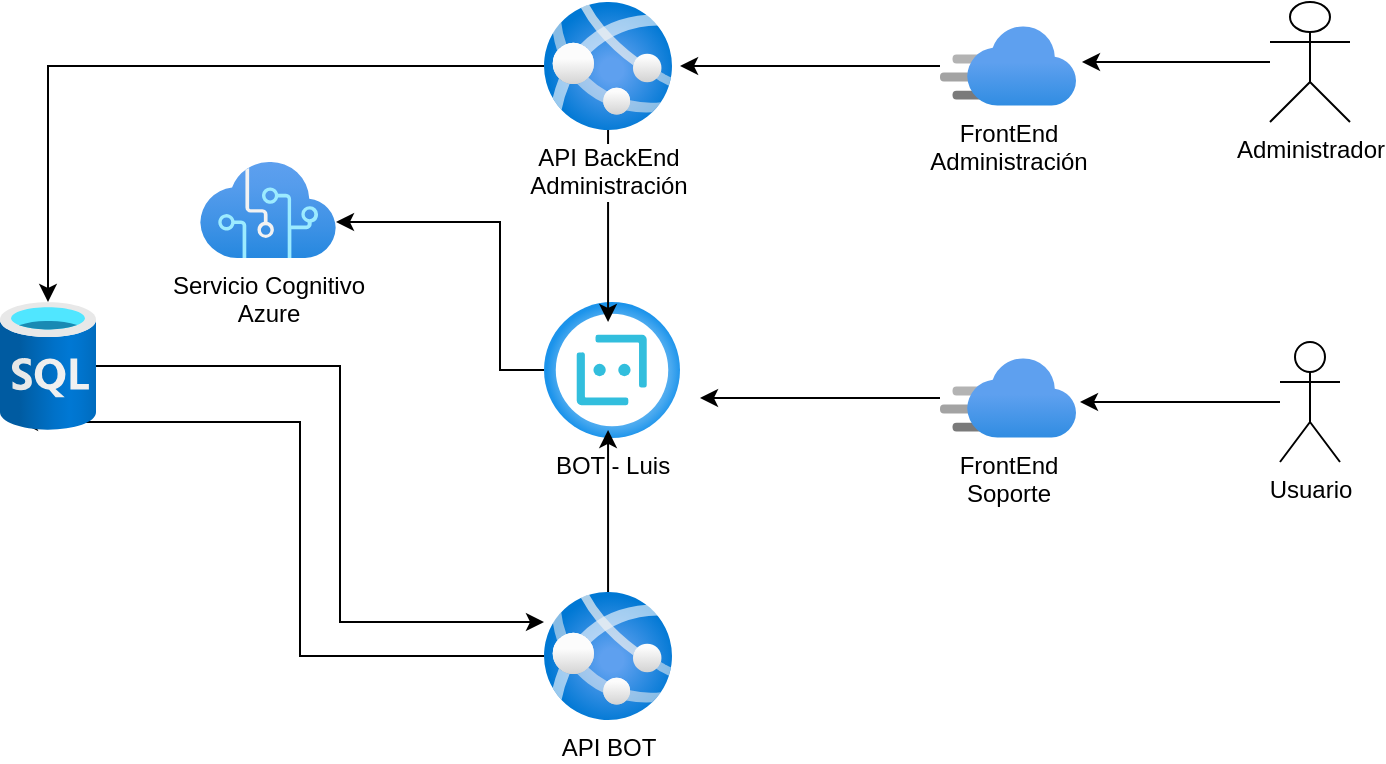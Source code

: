 <mxfile version="14.6.11" type="github" pages="2">
  <diagram id="yzrDxugUBzy7MwYX6YMi" name="General">
    <mxGraphModel dx="2249" dy="794" grid="1" gridSize="10" guides="1" tooltips="1" connect="1" arrows="1" fold="1" page="1" pageScale="1" pageWidth="827" pageHeight="1169" math="0" shadow="0">
      <root>
        <mxCell id="0" />
        <mxCell id="1" parent="0" />
        <mxCell id="NbvLRPV5zqQ-gS-G9C2f-6" style="edgeStyle=orthogonalEdgeStyle;rounded=0;orthogonalLoop=1;jettySize=auto;html=1;" edge="1" parent="1" source="sCG8SnL8BWODsKmGUk7c-1" target="NbvLRPV5zqQ-gS-G9C2f-4">
          <mxGeometry relative="1" as="geometry">
            <Array as="points">
              <mxPoint x="220" y="474" />
              <mxPoint x="220" y="400" />
            </Array>
          </mxGeometry>
        </mxCell>
        <mxCell id="sCG8SnL8BWODsKmGUk7c-1" value="BOT - Luis" style="aspect=fixed;html=1;points=[];align=center;image;fontSize=12;image=img/lib/azure2/ai_machine_learning/Bot_Services.svg;" vertex="1" parent="1">
          <mxGeometry x="242" y="440" width="68" height="68" as="geometry" />
        </mxCell>
        <mxCell id="NbvLRPV5zqQ-gS-G9C2f-3" style="edgeStyle=orthogonalEdgeStyle;rounded=0;orthogonalLoop=1;jettySize=auto;html=1;entryX=1.044;entryY=0.45;entryDx=0;entryDy=0;entryPerimeter=0;" edge="1" parent="1" source="sCG8SnL8BWODsKmGUk7c-2" target="NbvLRPV5zqQ-gS-G9C2f-1">
          <mxGeometry relative="1" as="geometry" />
        </mxCell>
        <mxCell id="sCG8SnL8BWODsKmGUk7c-2" value="Administrador" style="shape=umlActor;verticalLabelPosition=bottom;verticalAlign=top;html=1;" vertex="1" parent="1">
          <mxGeometry x="605" y="290" width="40" height="60" as="geometry" />
        </mxCell>
        <mxCell id="sCG8SnL8BWODsKmGUk7c-24" style="edgeStyle=orthogonalEdgeStyle;rounded=0;orthogonalLoop=1;jettySize=auto;html=1;" edge="1" parent="1" source="sCG8SnL8BWODsKmGUk7c-3">
          <mxGeometry relative="1" as="geometry">
            <mxPoint x="510" y="490" as="targetPoint" />
          </mxGeometry>
        </mxCell>
        <mxCell id="sCG8SnL8BWODsKmGUk7c-3" value="Usuario" style="shape=umlActor;verticalLabelPosition=bottom;verticalAlign=top;html=1;" vertex="1" parent="1">
          <mxGeometry x="610" y="460" width="30" height="60" as="geometry" />
        </mxCell>
        <mxCell id="sCG8SnL8BWODsKmGUk7c-14" style="edgeStyle=orthogonalEdgeStyle;rounded=0;orthogonalLoop=1;jettySize=auto;html=1;" edge="1" parent="1" source="sCG8SnL8BWODsKmGUk7c-5" target="sCG8SnL8BWODsKmGUk7c-10">
          <mxGeometry relative="1" as="geometry" />
        </mxCell>
        <mxCell id="sCG8SnL8BWODsKmGUk7c-15" style="edgeStyle=orthogonalEdgeStyle;rounded=0;orthogonalLoop=1;jettySize=auto;html=1;entryX=0.471;entryY=0.147;entryDx=0;entryDy=0;entryPerimeter=0;" edge="1" parent="1" source="sCG8SnL8BWODsKmGUk7c-5" target="sCG8SnL8BWODsKmGUk7c-1">
          <mxGeometry relative="1" as="geometry" />
        </mxCell>
        <mxCell id="sCG8SnL8BWODsKmGUk7c-5" value="API BackEnd&lt;br&gt;Administración" style="aspect=fixed;html=1;points=[];align=center;image;fontSize=12;image=img/lib/azure2/app_services/App_Services.svg;" vertex="1" parent="1">
          <mxGeometry x="242" y="290" width="64" height="64" as="geometry" />
        </mxCell>
        <mxCell id="sCG8SnL8BWODsKmGUk7c-16" style="edgeStyle=orthogonalEdgeStyle;rounded=0;orthogonalLoop=1;jettySize=auto;html=1;entryX=0.208;entryY=0.938;entryDx=0;entryDy=0;entryPerimeter=0;" edge="1" parent="1" source="sCG8SnL8BWODsKmGUk7c-8" target="sCG8SnL8BWODsKmGUk7c-10">
          <mxGeometry relative="1" as="geometry">
            <mxPoint x="130" y="510" as="targetPoint" />
            <Array as="points">
              <mxPoint x="120" y="617" />
            </Array>
          </mxGeometry>
        </mxCell>
        <mxCell id="sCG8SnL8BWODsKmGUk7c-20" style="edgeStyle=orthogonalEdgeStyle;rounded=0;orthogonalLoop=1;jettySize=auto;html=1;entryX=0.471;entryY=0.941;entryDx=0;entryDy=0;entryPerimeter=0;" edge="1" parent="1" source="sCG8SnL8BWODsKmGUk7c-8" target="sCG8SnL8BWODsKmGUk7c-1">
          <mxGeometry relative="1" as="geometry" />
        </mxCell>
        <mxCell id="sCG8SnL8BWODsKmGUk7c-8" value="API BOT" style="aspect=fixed;html=1;points=[];align=center;image;fontSize=12;image=img/lib/azure2/app_services/App_Services.svg;" vertex="1" parent="1">
          <mxGeometry x="242" y="585" width="64" height="64" as="geometry" />
        </mxCell>
        <mxCell id="sCG8SnL8BWODsKmGUk7c-17" style="edgeStyle=orthogonalEdgeStyle;rounded=0;orthogonalLoop=1;jettySize=auto;html=1;" edge="1" parent="1" source="sCG8SnL8BWODsKmGUk7c-10" target="sCG8SnL8BWODsKmGUk7c-8">
          <mxGeometry relative="1" as="geometry">
            <Array as="points">
              <mxPoint x="140" y="600" />
            </Array>
          </mxGeometry>
        </mxCell>
        <mxCell id="sCG8SnL8BWODsKmGUk7c-10" value="" style="aspect=fixed;html=1;points=[];align=center;image;fontSize=12;image=img/lib/azure2/databases/SQL_Database.svg;" vertex="1" parent="1">
          <mxGeometry x="-30" y="440" width="48" height="64" as="geometry" />
        </mxCell>
        <mxCell id="sCG8SnL8BWODsKmGUk7c-25" style="edgeStyle=orthogonalEdgeStyle;rounded=0;orthogonalLoop=1;jettySize=auto;html=1;" edge="1" parent="1" source="sCG8SnL8BWODsKmGUk7c-19">
          <mxGeometry relative="1" as="geometry">
            <mxPoint x="320" y="488" as="targetPoint" />
          </mxGeometry>
        </mxCell>
        <mxCell id="sCG8SnL8BWODsKmGUk7c-19" value="FrontEnd&lt;br&gt;Soporte" style="aspect=fixed;html=1;points=[];align=center;image;fontSize=12;image=img/lib/azure2/app_services/CDN_Profiles.svg;" vertex="1" parent="1">
          <mxGeometry x="440" y="468" width="68" height="40" as="geometry" />
        </mxCell>
        <mxCell id="NbvLRPV5zqQ-gS-G9C2f-2" style="edgeStyle=orthogonalEdgeStyle;rounded=0;orthogonalLoop=1;jettySize=auto;html=1;entryX=1.063;entryY=0.5;entryDx=0;entryDy=0;entryPerimeter=0;" edge="1" parent="1" source="NbvLRPV5zqQ-gS-G9C2f-1" target="sCG8SnL8BWODsKmGUk7c-5">
          <mxGeometry relative="1" as="geometry" />
        </mxCell>
        <mxCell id="NbvLRPV5zqQ-gS-G9C2f-1" value="FrontEnd&lt;br&gt;Administración" style="aspect=fixed;html=1;points=[];align=center;image;fontSize=12;image=img/lib/azure2/app_services/CDN_Profiles.svg;" vertex="1" parent="1">
          <mxGeometry x="440" y="302" width="68" height="40" as="geometry" />
        </mxCell>
        <mxCell id="NbvLRPV5zqQ-gS-G9C2f-4" value="Servicio Cognitivo&lt;br&gt;Azure" style="aspect=fixed;html=1;points=[];align=center;image;fontSize=12;image=img/lib/azure2/ai_machine_learning/Cognitive_Services.svg;" vertex="1" parent="1">
          <mxGeometry x="70" y="370" width="68" height="48" as="geometry" />
        </mxCell>
      </root>
    </mxGraphModel>
  </diagram>
  <diagram id="BywRLAmgm774ZIUydOw6" name="Page-2">
    <mxGraphModel dx="1422" dy="794" grid="1" gridSize="10" guides="1" tooltips="1" connect="1" arrows="1" fold="1" page="1" pageScale="1" pageWidth="827" pageHeight="1169" math="0" shadow="0">
      <root>
        <mxCell id="YySdR1f9Y1qxqx6MNamv-0" />
        <mxCell id="YySdR1f9Y1qxqx6MNamv-1" parent="YySdR1f9Y1qxqx6MNamv-0" />
      </root>
    </mxGraphModel>
  </diagram>
</mxfile>
